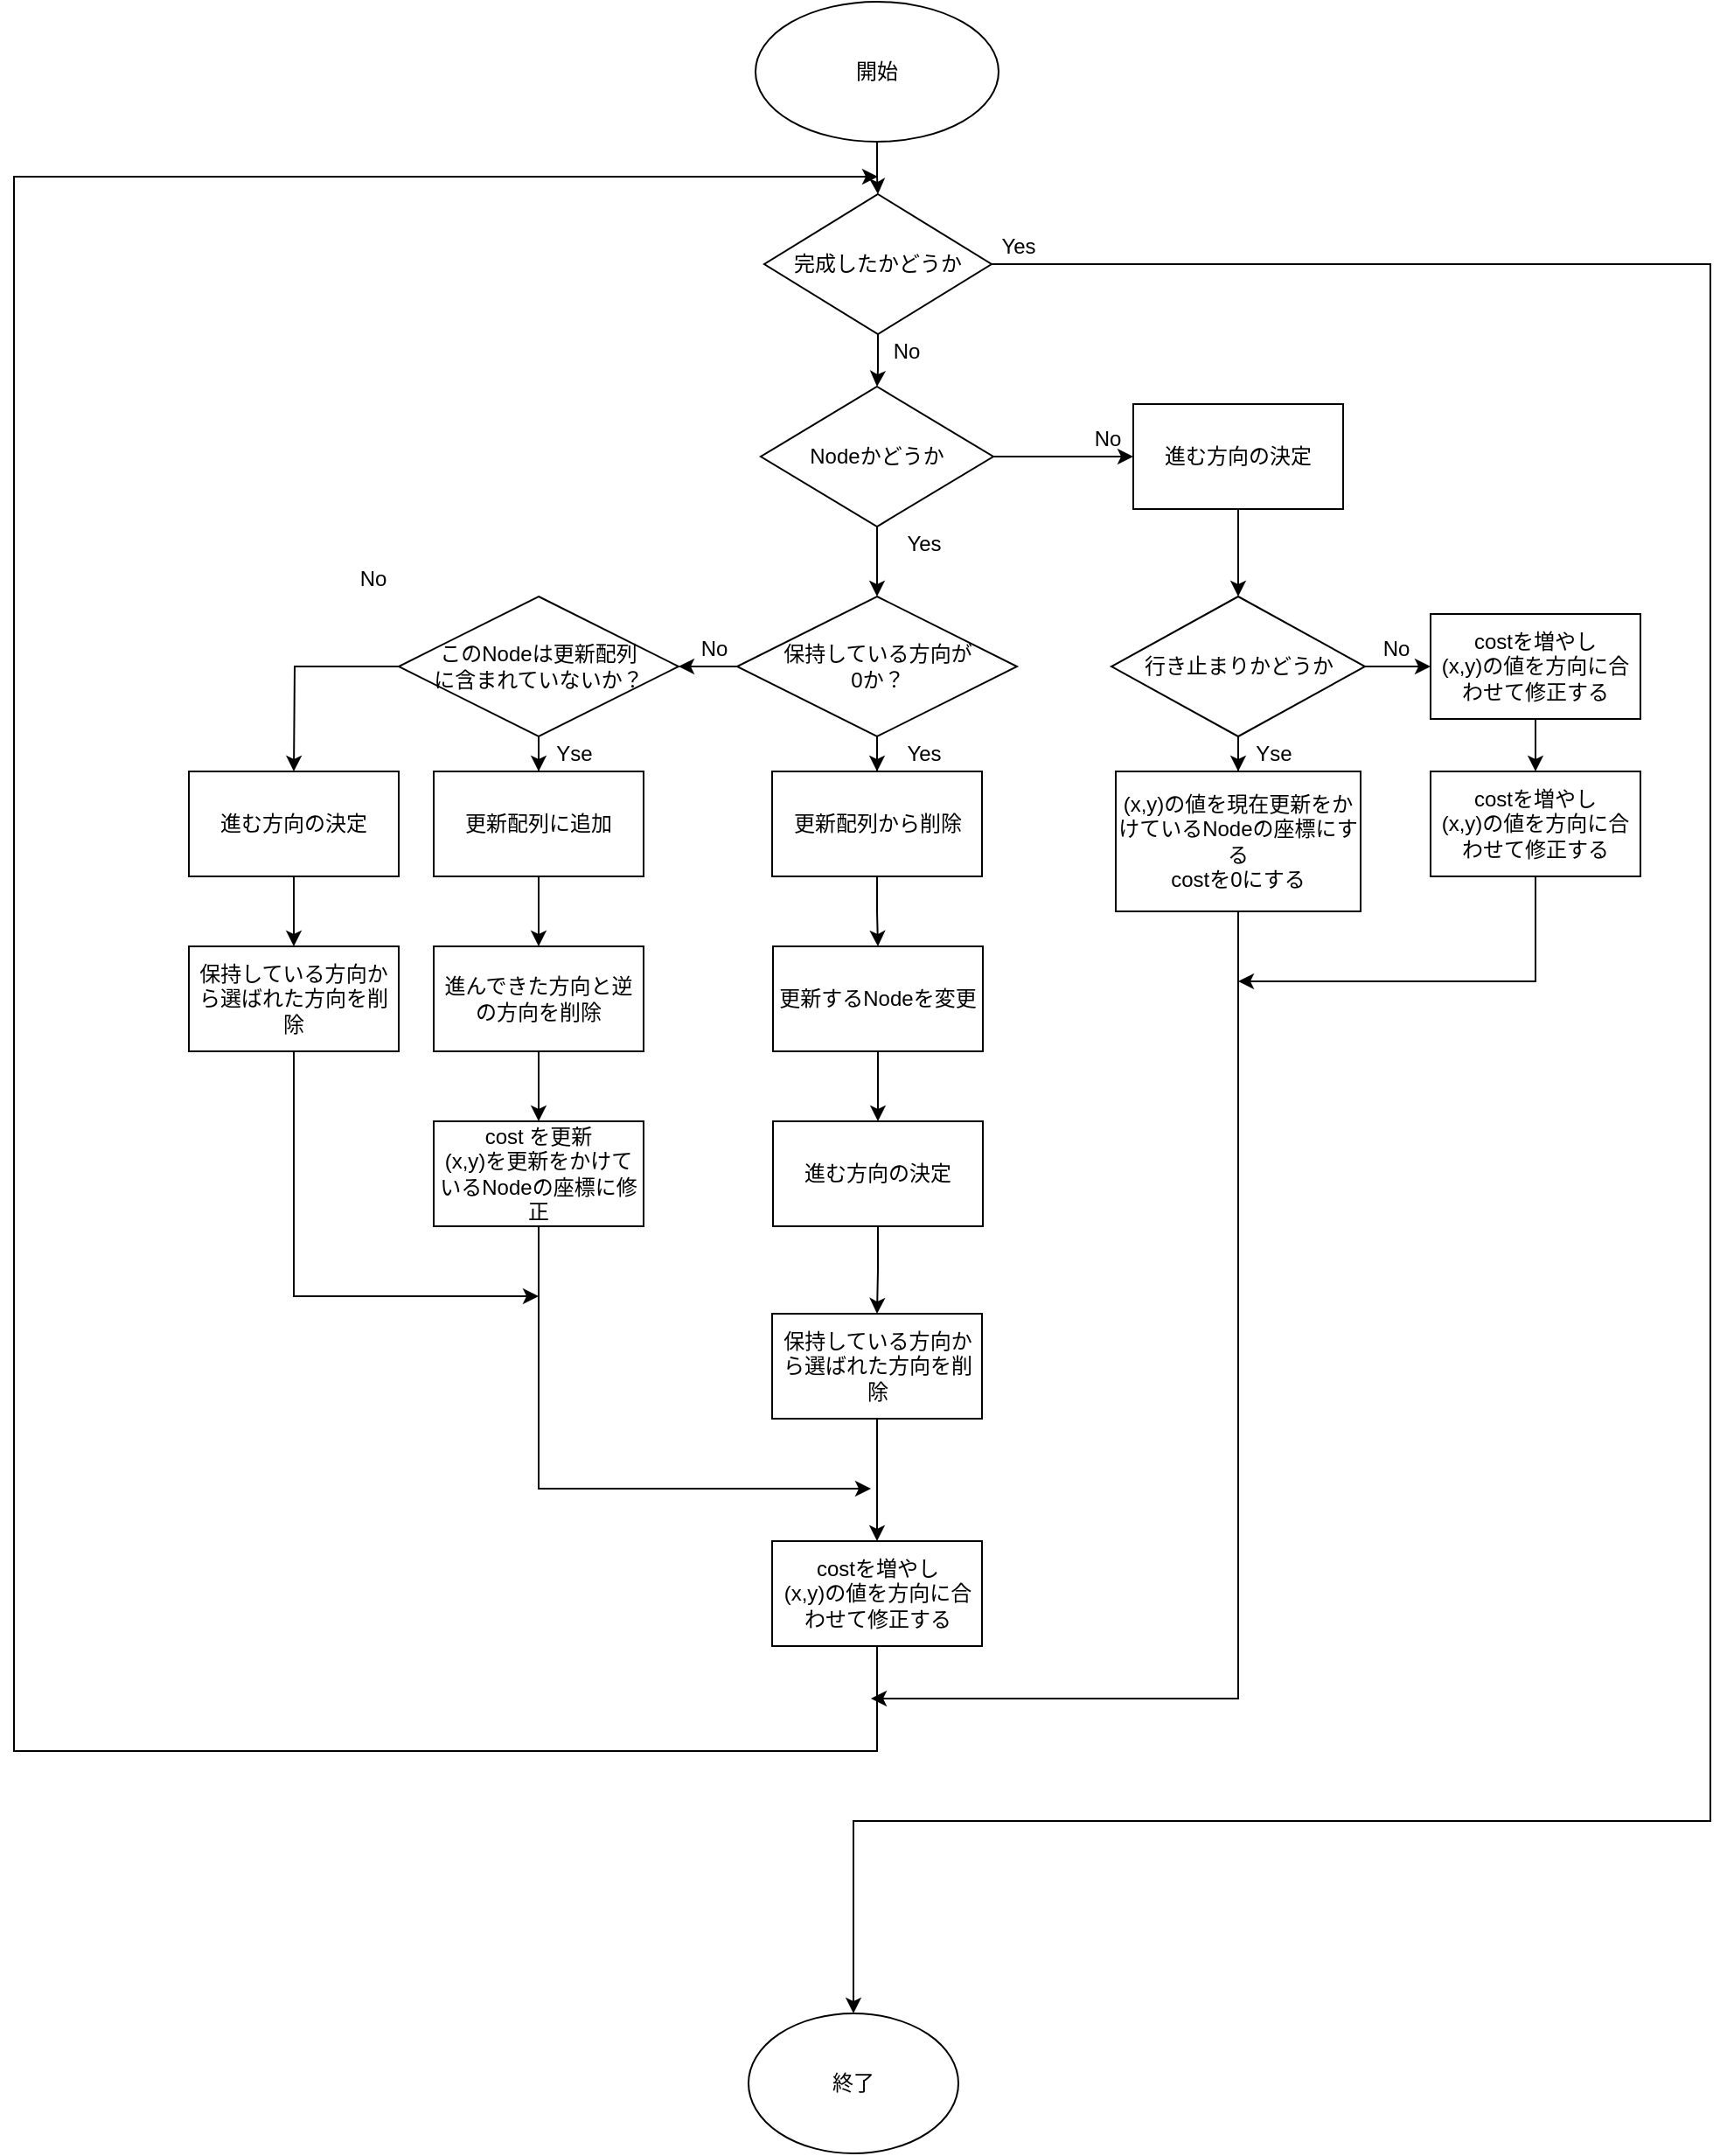 <mxfile version="12.5.4" type="device"><diagram id="l1_32NeU4VWFd42W9GQ5" name="ページ1"><mxGraphModel dx="2249" dy="1882" grid="1" gridSize="10" guides="1" tooltips="1" connect="1" arrows="1" fold="1" page="1" pageScale="1" pageWidth="827" pageHeight="1169" math="0" shadow="0"><root><mxCell id="0"/><mxCell id="1" parent="0"/><mxCell id="xAz0uXtv63cFN8jCNXPp-97" value="" style="edgeStyle=orthogonalEdgeStyle;rounded=0;orthogonalLoop=1;jettySize=auto;html=1;" edge="1" parent="1" source="xAz0uXtv63cFN8jCNXPp-1" target="xAz0uXtv63cFN8jCNXPp-96"><mxGeometry relative="1" as="geometry"/></mxCell><mxCell id="xAz0uXtv63cFN8jCNXPp-1" value="開始" style="ellipse;whiteSpace=wrap;html=1;" vertex="1" parent="1"><mxGeometry x="344" y="-80" width="139" height="80" as="geometry"/></mxCell><mxCell id="xAz0uXtv63cFN8jCNXPp-5" value="" style="edgeStyle=orthogonalEdgeStyle;rounded=0;orthogonalLoop=1;jettySize=auto;html=1;" edge="1" parent="1" source="xAz0uXtv63cFN8jCNXPp-3"><mxGeometry relative="1" as="geometry"><mxPoint x="560" y="180" as="targetPoint"/></mxGeometry></mxCell><mxCell id="xAz0uXtv63cFN8jCNXPp-22" value="" style="edgeStyle=orthogonalEdgeStyle;rounded=0;orthogonalLoop=1;jettySize=auto;html=1;" edge="1" parent="1" source="xAz0uXtv63cFN8jCNXPp-3" target="xAz0uXtv63cFN8jCNXPp-21"><mxGeometry relative="1" as="geometry"/></mxCell><mxCell id="xAz0uXtv63cFN8jCNXPp-3" value="Nodeかどうか" style="rhombus;whiteSpace=wrap;html=1;" vertex="1" parent="1"><mxGeometry x="347" y="140" width="133" height="80" as="geometry"/></mxCell><mxCell id="xAz0uXtv63cFN8jCNXPp-44" value="" style="edgeStyle=orthogonalEdgeStyle;rounded=0;orthogonalLoop=1;jettySize=auto;html=1;" edge="1" parent="1" source="xAz0uXtv63cFN8jCNXPp-8" target="xAz0uXtv63cFN8jCNXPp-42"><mxGeometry relative="1" as="geometry"/></mxCell><mxCell id="xAz0uXtv63cFN8jCNXPp-8" value="進む方向の決定" style="rounded=0;whiteSpace=wrap;html=1;" vertex="1" parent="1"><mxGeometry x="560" y="150" width="120" height="60" as="geometry"/></mxCell><mxCell id="xAz0uXtv63cFN8jCNXPp-81" value="" style="edgeStyle=orthogonalEdgeStyle;rounded=0;orthogonalLoop=1;jettySize=auto;html=1;" edge="1" parent="1" source="xAz0uXtv63cFN8jCNXPp-73" target="xAz0uXtv63cFN8jCNXPp-80"><mxGeometry relative="1" as="geometry"/></mxCell><mxCell id="xAz0uXtv63cFN8jCNXPp-73" value="進む方向の決定" style="rounded=0;whiteSpace=wrap;html=1;" vertex="1" parent="1"><mxGeometry x="20" y="360" width="120" height="60" as="geometry"/></mxCell><mxCell id="xAz0uXtv63cFN8jCNXPp-9" value="Yes" style="text;html=1;align=center;verticalAlign=middle;resizable=0;points=[];autosize=1;" vertex="1" parent="1"><mxGeometry x="420" y="220" width="40" height="20" as="geometry"/></mxCell><mxCell id="xAz0uXtv63cFN8jCNXPp-12" value="No" style="text;html=1;align=center;verticalAlign=middle;resizable=0;points=[];autosize=1;" vertex="1" parent="1"><mxGeometry x="530" y="160" width="30" height="20" as="geometry"/></mxCell><mxCell id="xAz0uXtv63cFN8jCNXPp-24" value="" style="edgeStyle=orthogonalEdgeStyle;rounded=0;orthogonalLoop=1;jettySize=auto;html=1;" edge="1" parent="1" source="xAz0uXtv63cFN8jCNXPp-21" target="xAz0uXtv63cFN8jCNXPp-23"><mxGeometry relative="1" as="geometry"/></mxCell><mxCell id="xAz0uXtv63cFN8jCNXPp-27" value="" style="edgeStyle=orthogonalEdgeStyle;rounded=0;orthogonalLoop=1;jettySize=auto;html=1;" edge="1" parent="1" source="xAz0uXtv63cFN8jCNXPp-21" target="xAz0uXtv63cFN8jCNXPp-26"><mxGeometry relative="1" as="geometry"/></mxCell><mxCell id="xAz0uXtv63cFN8jCNXPp-21" value="保持している方向が&lt;br&gt;0か？" style="rhombus;whiteSpace=wrap;html=1;" vertex="1" parent="1"><mxGeometry x="333.5" y="260" width="160" height="80" as="geometry"/></mxCell><mxCell id="xAz0uXtv63cFN8jCNXPp-60" value="" style="edgeStyle=orthogonalEdgeStyle;rounded=0;orthogonalLoop=1;jettySize=auto;html=1;" edge="1" parent="1" source="xAz0uXtv63cFN8jCNXPp-23" target="xAz0uXtv63cFN8jCNXPp-59"><mxGeometry relative="1" as="geometry"/></mxCell><mxCell id="xAz0uXtv63cFN8jCNXPp-23" value="更新配列から削除" style="rounded=0;whiteSpace=wrap;html=1;" vertex="1" parent="1"><mxGeometry x="353.5" y="360" width="120" height="60" as="geometry"/></mxCell><mxCell id="xAz0uXtv63cFN8jCNXPp-25" value="Yes" style="text;html=1;align=center;verticalAlign=middle;resizable=0;points=[];autosize=1;" vertex="1" parent="1"><mxGeometry x="420" y="340" width="40" height="20" as="geometry"/></mxCell><mxCell id="xAz0uXtv63cFN8jCNXPp-30" value="" style="edgeStyle=orthogonalEdgeStyle;rounded=0;orthogonalLoop=1;jettySize=auto;html=1;" edge="1" parent="1" source="xAz0uXtv63cFN8jCNXPp-26" target="xAz0uXtv63cFN8jCNXPp-29"><mxGeometry relative="1" as="geometry"/></mxCell><mxCell id="xAz0uXtv63cFN8jCNXPp-78" value="" style="edgeStyle=orthogonalEdgeStyle;rounded=0;orthogonalLoop=1;jettySize=auto;html=1;" edge="1" parent="1" source="xAz0uXtv63cFN8jCNXPp-26"><mxGeometry relative="1" as="geometry"><mxPoint x="80" y="360" as="targetPoint"/></mxGeometry></mxCell><mxCell id="xAz0uXtv63cFN8jCNXPp-26" value="このNodeは更新配列&lt;br&gt;に含まれていないか？" style="rhombus;whiteSpace=wrap;html=1;" vertex="1" parent="1"><mxGeometry x="140" y="260" width="160" height="80" as="geometry"/></mxCell><mxCell id="xAz0uXtv63cFN8jCNXPp-28" value="No" style="text;html=1;align=center;verticalAlign=middle;resizable=0;points=[];autosize=1;" vertex="1" parent="1"><mxGeometry x="305" y="280" width="30" height="20" as="geometry"/></mxCell><mxCell id="xAz0uXtv63cFN8jCNXPp-70" value="" style="edgeStyle=orthogonalEdgeStyle;rounded=0;orthogonalLoop=1;jettySize=auto;html=1;" edge="1" parent="1" source="xAz0uXtv63cFN8jCNXPp-29" target="xAz0uXtv63cFN8jCNXPp-69"><mxGeometry relative="1" as="geometry"/></mxCell><mxCell id="xAz0uXtv63cFN8jCNXPp-29" value="更新配列に追加" style="rounded=0;whiteSpace=wrap;html=1;" vertex="1" parent="1"><mxGeometry x="160" y="360" width="120" height="60" as="geometry"/></mxCell><mxCell id="xAz0uXtv63cFN8jCNXPp-31" value="Yse" style="text;html=1;align=center;verticalAlign=middle;resizable=0;points=[];autosize=1;" vertex="1" parent="1"><mxGeometry x="220" y="340" width="40" height="20" as="geometry"/></mxCell><mxCell id="xAz0uXtv63cFN8jCNXPp-36" value="No" style="text;html=1;align=center;verticalAlign=middle;resizable=0;points=[];autosize=1;" vertex="1" parent="1"><mxGeometry x="110" y="240" width="30" height="20" as="geometry"/></mxCell><mxCell id="xAz0uXtv63cFN8jCNXPp-47" value="" style="edgeStyle=orthogonalEdgeStyle;rounded=0;orthogonalLoop=1;jettySize=auto;html=1;" edge="1" parent="1" source="xAz0uXtv63cFN8jCNXPp-42" target="xAz0uXtv63cFN8jCNXPp-45"><mxGeometry relative="1" as="geometry"/></mxCell><mxCell id="xAz0uXtv63cFN8jCNXPp-48" value="" style="edgeStyle=orthogonalEdgeStyle;rounded=0;orthogonalLoop=1;jettySize=auto;html=1;" edge="1" parent="1" source="xAz0uXtv63cFN8jCNXPp-42" target="xAz0uXtv63cFN8jCNXPp-46"><mxGeometry relative="1" as="geometry"/></mxCell><mxCell id="xAz0uXtv63cFN8jCNXPp-42" value="行き止まりかどうか" style="rhombus;whiteSpace=wrap;html=1;" vertex="1" parent="1"><mxGeometry x="547.5" y="260" width="145" height="80" as="geometry"/></mxCell><mxCell id="xAz0uXtv63cFN8jCNXPp-56" value="" style="edgeStyle=orthogonalEdgeStyle;rounded=0;orthogonalLoop=1;jettySize=auto;html=1;" edge="1" parent="1" source="xAz0uXtv63cFN8jCNXPp-45"><mxGeometry relative="1" as="geometry"><mxPoint x="410" y="890" as="targetPoint"/><Array as="points"><mxPoint x="620" y="890"/></Array></mxGeometry></mxCell><mxCell id="xAz0uXtv63cFN8jCNXPp-45" value="(x,y)の値を現在更新をかけているNodeの座標にする&lt;br&gt;costを0にする" style="rounded=0;whiteSpace=wrap;html=1;" vertex="1" parent="1"><mxGeometry x="550" y="360" width="140" height="80" as="geometry"/></mxCell><mxCell id="xAz0uXtv63cFN8jCNXPp-52" value="" style="edgeStyle=orthogonalEdgeStyle;rounded=0;orthogonalLoop=1;jettySize=auto;html=1;" edge="1" parent="1" source="xAz0uXtv63cFN8jCNXPp-46" target="xAz0uXtv63cFN8jCNXPp-51"><mxGeometry relative="1" as="geometry"/></mxCell><mxCell id="xAz0uXtv63cFN8jCNXPp-46" value="costを増やし&lt;br&gt;(x,y)の値を方向に合わせて修正する" style="rounded=0;whiteSpace=wrap;html=1;" vertex="1" parent="1"><mxGeometry x="730" y="270" width="120" height="60" as="geometry"/></mxCell><mxCell id="xAz0uXtv63cFN8jCNXPp-58" value="" style="edgeStyle=orthogonalEdgeStyle;rounded=0;orthogonalLoop=1;jettySize=auto;html=1;" edge="1" parent="1" source="xAz0uXtv63cFN8jCNXPp-51"><mxGeometry relative="1" as="geometry"><mxPoint x="620" y="480" as="targetPoint"/><Array as="points"><mxPoint x="790" y="480"/><mxPoint x="620" y="480"/></Array></mxGeometry></mxCell><mxCell id="xAz0uXtv63cFN8jCNXPp-51" value="costを増やし&lt;br&gt;(x,y)の値を方向に合わせて修正する" style="rounded=0;whiteSpace=wrap;html=1;" vertex="1" parent="1"><mxGeometry x="730" y="360" width="120" height="60" as="geometry"/></mxCell><mxCell id="xAz0uXtv63cFN8jCNXPp-49" value="Yse" style="text;html=1;align=center;verticalAlign=middle;resizable=0;points=[];autosize=1;" vertex="1" parent="1"><mxGeometry x="620" y="340" width="40" height="20" as="geometry"/></mxCell><mxCell id="xAz0uXtv63cFN8jCNXPp-50" value="No" style="text;html=1;align=center;verticalAlign=middle;resizable=0;points=[];autosize=1;" vertex="1" parent="1"><mxGeometry x="695" y="280" width="30" height="20" as="geometry"/></mxCell><mxCell id="xAz0uXtv63cFN8jCNXPp-93" value="" style="edgeStyle=orthogonalEdgeStyle;rounded=0;orthogonalLoop=1;jettySize=auto;html=1;" edge="1" parent="1" source="xAz0uXtv63cFN8jCNXPp-59" target="xAz0uXtv63cFN8jCNXPp-91"><mxGeometry relative="1" as="geometry"/></mxCell><mxCell id="xAz0uXtv63cFN8jCNXPp-59" value="更新するNodeを変更" style="rounded=0;whiteSpace=wrap;html=1;" vertex="1" parent="1"><mxGeometry x="354" y="460" width="120" height="60" as="geometry"/></mxCell><mxCell id="xAz0uXtv63cFN8jCNXPp-85" value="" style="edgeStyle=orthogonalEdgeStyle;rounded=0;orthogonalLoop=1;jettySize=auto;html=1;" edge="1" parent="1" source="xAz0uXtv63cFN8jCNXPp-61"><mxGeometry relative="1" as="geometry"><mxPoint x="410" y="770" as="targetPoint"/><Array as="points"><mxPoint x="220" y="770"/><mxPoint x="410" y="770"/></Array></mxGeometry></mxCell><mxCell id="xAz0uXtv63cFN8jCNXPp-61" value="cost を更新&lt;br&gt;(x,y)を更新をかけているNodeの座標に修正" style="rounded=0;whiteSpace=wrap;html=1;" vertex="1" parent="1"><mxGeometry x="160" y="560" width="120" height="60" as="geometry"/></mxCell><mxCell id="xAz0uXtv63cFN8jCNXPp-71" value="" style="edgeStyle=orthogonalEdgeStyle;rounded=0;orthogonalLoop=1;jettySize=auto;html=1;" edge="1" parent="1" source="xAz0uXtv63cFN8jCNXPp-69" target="xAz0uXtv63cFN8jCNXPp-61"><mxGeometry relative="1" as="geometry"/></mxCell><mxCell id="xAz0uXtv63cFN8jCNXPp-69" value="進んできた方向と逆の方向を削除" style="rounded=0;whiteSpace=wrap;html=1;" vertex="1" parent="1"><mxGeometry x="160" y="460" width="120" height="60" as="geometry"/></mxCell><mxCell id="xAz0uXtv63cFN8jCNXPp-83" value="" style="edgeStyle=orthogonalEdgeStyle;rounded=0;orthogonalLoop=1;jettySize=auto;html=1;" edge="1" parent="1" source="xAz0uXtv63cFN8jCNXPp-80"><mxGeometry relative="1" as="geometry"><mxPoint x="220" y="660" as="targetPoint"/><Array as="points"><mxPoint x="80" y="660"/></Array></mxGeometry></mxCell><mxCell id="xAz0uXtv63cFN8jCNXPp-80" value="保持している方向から選ばれた方向を削除" style="rounded=0;whiteSpace=wrap;html=1;" vertex="1" parent="1"><mxGeometry x="20" y="460" width="120" height="60" as="geometry"/></mxCell><mxCell id="xAz0uXtv63cFN8jCNXPp-102" value="" style="edgeStyle=orthogonalEdgeStyle;rounded=0;orthogonalLoop=1;jettySize=auto;html=1;" edge="1" parent="1" source="xAz0uXtv63cFN8jCNXPp-90"><mxGeometry relative="1" as="geometry"><mxPoint x="414" y="20" as="targetPoint"/><Array as="points"><mxPoint x="414" y="920"/><mxPoint x="-80" y="920"/><mxPoint x="-80" y="20"/></Array></mxGeometry></mxCell><mxCell id="xAz0uXtv63cFN8jCNXPp-90" value="costを増やし&lt;br&gt;(x,y)の値を方向に合わせて修正する" style="rounded=0;whiteSpace=wrap;html=1;" vertex="1" parent="1"><mxGeometry x="353.5" y="800" width="120" height="60" as="geometry"/></mxCell><mxCell id="xAz0uXtv63cFN8jCNXPp-94" value="" style="edgeStyle=orthogonalEdgeStyle;rounded=0;orthogonalLoop=1;jettySize=auto;html=1;" edge="1" parent="1" source="xAz0uXtv63cFN8jCNXPp-91" target="xAz0uXtv63cFN8jCNXPp-92"><mxGeometry relative="1" as="geometry"/></mxCell><mxCell id="xAz0uXtv63cFN8jCNXPp-91" value="進む方向の決定" style="rounded=0;whiteSpace=wrap;html=1;" vertex="1" parent="1"><mxGeometry x="354" y="560" width="120" height="60" as="geometry"/></mxCell><mxCell id="xAz0uXtv63cFN8jCNXPp-95" value="" style="edgeStyle=orthogonalEdgeStyle;rounded=0;orthogonalLoop=1;jettySize=auto;html=1;" edge="1" parent="1" source="xAz0uXtv63cFN8jCNXPp-92" target="xAz0uXtv63cFN8jCNXPp-90"><mxGeometry relative="1" as="geometry"/></mxCell><mxCell id="xAz0uXtv63cFN8jCNXPp-92" value="保持している方向から選ばれた方向を削除" style="rounded=0;whiteSpace=wrap;html=1;" vertex="1" parent="1"><mxGeometry x="353.5" y="670" width="120" height="60" as="geometry"/></mxCell><mxCell id="xAz0uXtv63cFN8jCNXPp-98" value="" style="edgeStyle=orthogonalEdgeStyle;rounded=0;orthogonalLoop=1;jettySize=auto;html=1;" edge="1" parent="1" source="xAz0uXtv63cFN8jCNXPp-96" target="xAz0uXtv63cFN8jCNXPp-3"><mxGeometry relative="1" as="geometry"/></mxCell><mxCell id="xAz0uXtv63cFN8jCNXPp-100" value="" style="edgeStyle=orthogonalEdgeStyle;rounded=0;orthogonalLoop=1;jettySize=auto;html=1;" edge="1" parent="1" source="xAz0uXtv63cFN8jCNXPp-96"><mxGeometry relative="1" as="geometry"><mxPoint x="400" y="1070" as="targetPoint"/><Array as="points"><mxPoint x="890" y="70"/><mxPoint x="890" y="960"/><mxPoint x="400" y="960"/></Array></mxGeometry></mxCell><mxCell id="xAz0uXtv63cFN8jCNXPp-96" value="完成したかどうか" style="rhombus;whiteSpace=wrap;html=1;" vertex="1" parent="1"><mxGeometry x="349" y="30" width="130" height="80" as="geometry"/></mxCell><mxCell id="xAz0uXtv63cFN8jCNXPp-103" value="終了" style="ellipse;whiteSpace=wrap;html=1;" vertex="1" parent="1"><mxGeometry x="340" y="1070" width="120" height="80" as="geometry"/></mxCell><mxCell id="xAz0uXtv63cFN8jCNXPp-104" value="Yes" style="text;html=1;align=center;verticalAlign=middle;resizable=0;points=[];autosize=1;" vertex="1" parent="1"><mxGeometry x="474" y="50" width="40" height="20" as="geometry"/></mxCell><mxCell id="xAz0uXtv63cFN8jCNXPp-105" value="No" style="text;html=1;align=center;verticalAlign=middle;resizable=0;points=[];autosize=1;" vertex="1" parent="1"><mxGeometry x="415" y="110" width="30" height="20" as="geometry"/></mxCell></root></mxGraphModel></diagram></mxfile>